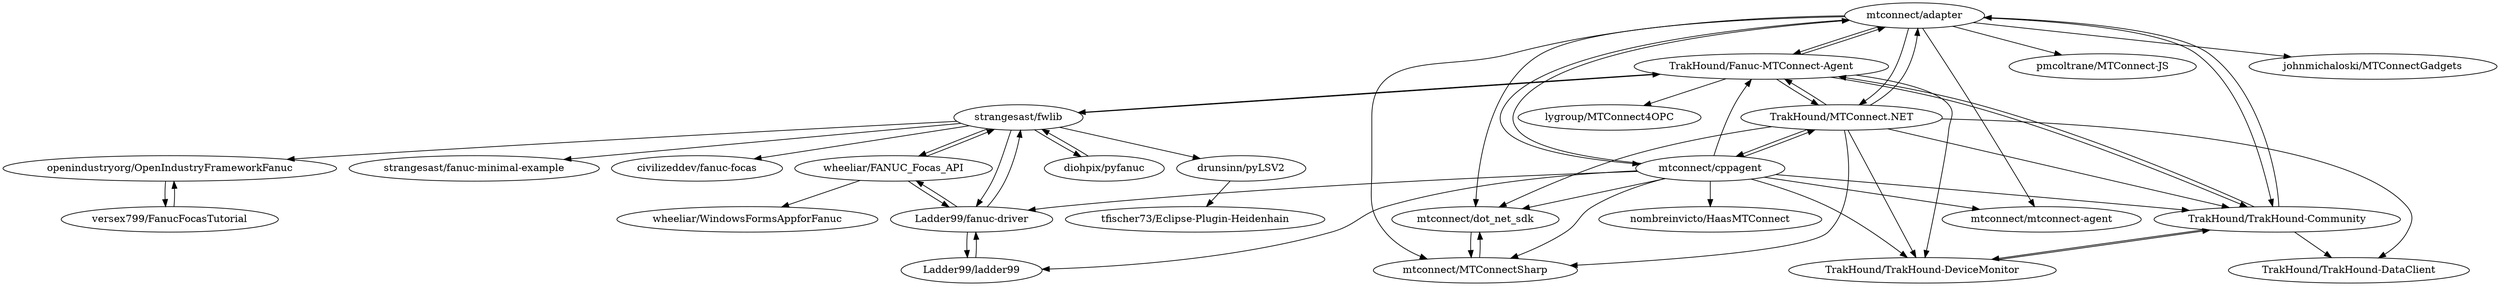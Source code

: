 digraph G {
"mtconnect/dot_net_sdk" -> "mtconnect/MTConnectSharp"
"openindustryorg/OpenIndustryFrameworkFanuc" -> "versex799/FanucFocasTutorial"
"versex799/FanucFocasTutorial" -> "openindustryorg/OpenIndustryFrameworkFanuc"
"strangesast/fwlib" -> "wheeliar/FANUC_Focas_API"
"strangesast/fwlib" -> "TrakHound/Fanuc-MTConnect-Agent"
"strangesast/fwlib" -> "diohpix/pyfanuc"
"strangesast/fwlib" -> "Ladder99/fanuc-driver"
"strangesast/fwlib" -> "drunsinn/pyLSV2"
"strangesast/fwlib" -> "openindustryorg/OpenIndustryFrameworkFanuc"
"strangesast/fwlib" -> "strangesast/fanuc-minimal-example"
"strangesast/fwlib" -> "civilizeddev/fanuc-focas"
"Ladder99/ladder99" -> "Ladder99/fanuc-driver"
"mtconnect/MTConnectSharp" -> "mtconnect/dot_net_sdk"
"Ladder99/fanuc-driver" -> "Ladder99/ladder99"
"Ladder99/fanuc-driver" -> "strangesast/fwlib"
"Ladder99/fanuc-driver" -> "wheeliar/FANUC_Focas_API"
"drunsinn/pyLSV2" -> "tfischer73/Eclipse-Plugin-Heidenhain"
"mtconnect/adapter" -> "mtconnect/cppagent"
"mtconnect/adapter" -> "TrakHound/Fanuc-MTConnect-Agent"
"mtconnect/adapter" -> "TrakHound/TrakHound-Community"
"mtconnect/adapter" -> "mtconnect/mtconnect-agent"
"mtconnect/adapter" -> "mtconnect/MTConnectSharp"
"mtconnect/adapter" -> "pmcoltrane/MTConnect-JS"
"mtconnect/adapter" -> "mtconnect/dot_net_sdk"
"mtconnect/adapter" -> "TrakHound/MTConnect.NET"
"mtconnect/adapter" -> "johnmichaloski/MTConnectGadgets"
"mtconnect/cppagent" -> "mtconnect/adapter"
"mtconnect/cppagent" -> "TrakHound/MTConnect.NET"
"mtconnect/cppagent" -> "TrakHound/TrakHound-DeviceMonitor"
"mtconnect/cppagent" -> "TrakHound/TrakHound-Community"
"mtconnect/cppagent" -> "TrakHound/Fanuc-MTConnect-Agent"
"mtconnect/cppagent" -> "mtconnect/dot_net_sdk"
"mtconnect/cppagent" -> "mtconnect/MTConnectSharp"
"mtconnect/cppagent" -> "nombreinvicto/HaasMTConnect"
"mtconnect/cppagent" -> "Ladder99/fanuc-driver"
"mtconnect/cppagent" -> "Ladder99/ladder99"
"mtconnect/cppagent" -> "mtconnect/mtconnect-agent"
"diohpix/pyfanuc" -> "strangesast/fwlib"
"TrakHound/TrakHound-Community" -> "TrakHound/TrakHound-DeviceMonitor"
"TrakHound/TrakHound-Community" -> "mtconnect/adapter"
"TrakHound/TrakHound-Community" -> "TrakHound/Fanuc-MTConnect-Agent"
"TrakHound/TrakHound-Community" -> "TrakHound/TrakHound-DataClient"
"TrakHound/MTConnect.NET" -> "TrakHound/Fanuc-MTConnect-Agent"
"TrakHound/MTConnect.NET" -> "mtconnect/cppagent"
"TrakHound/MTConnect.NET" -> "TrakHound/TrakHound-DeviceMonitor"
"TrakHound/MTConnect.NET" -> "mtconnect/dot_net_sdk"
"TrakHound/MTConnect.NET" -> "TrakHound/TrakHound-Community"
"TrakHound/MTConnect.NET" -> "mtconnect/adapter"
"TrakHound/MTConnect.NET" -> "mtconnect/MTConnectSharp"
"TrakHound/MTConnect.NET" -> "TrakHound/TrakHound-DataClient"
"wheeliar/FANUC_Focas_API" -> "strangesast/fwlib"
"wheeliar/FANUC_Focas_API" -> "wheeliar/WindowsFormsAppforFanuc"
"wheeliar/FANUC_Focas_API" -> "Ladder99/fanuc-driver"
"TrakHound/Fanuc-MTConnect-Agent" -> "mtconnect/adapter"
"TrakHound/Fanuc-MTConnect-Agent" -> "TrakHound/TrakHound-Community"
"TrakHound/Fanuc-MTConnect-Agent" -> "TrakHound/TrakHound-DeviceMonitor"
"TrakHound/Fanuc-MTConnect-Agent" -> "TrakHound/MTConnect.NET"
"TrakHound/Fanuc-MTConnect-Agent" -> "lygroup/MTConnect4OPC"
"TrakHound/Fanuc-MTConnect-Agent" -> "strangesast/fwlib"
"TrakHound/TrakHound-DeviceMonitor" -> "TrakHound/TrakHound-Community"
"mtconnect/dot_net_sdk" ["l"="4.467,44.048"]
"mtconnect/MTConnectSharp" ["l"="4.481,44.045"]
"openindustryorg/OpenIndustryFrameworkFanuc" ["l"="4.373,44.052"]
"versex799/FanucFocasTutorial" ["l"="4.359,44.064"]
"strangesast/fwlib" ["l"="4.397,44.028"]
"wheeliar/FANUC_Focas_API" ["l"="4.387,44.042"]
"TrakHound/Fanuc-MTConnect-Agent" ["l"="4.438,44.027"]
"diohpix/pyfanuc" ["l"="4.386,44.012"]
"Ladder99/fanuc-driver" ["l"="4.41,44.044"]
"drunsinn/pyLSV2" ["l"="4.363,44.011"]
"strangesast/fanuc-minimal-example" ["l"="4.373,44.026"]
"civilizeddev/fanuc-focas" ["l"="4.404,44.011"]
"Ladder99/ladder99" ["l"="4.426,44.055"]
"tfischer73/Eclipse-Plugin-Heidenhain" ["l"="4.345,44.001"]
"mtconnect/adapter" ["l"="4.474,44.034"]
"mtconnect/cppagent" ["l"="4.45,44.044"]
"TrakHound/TrakHound-Community" ["l"="4.463,44.021"]
"mtconnect/mtconnect-agent" ["l"="4.474,44.057"]
"pmcoltrane/MTConnect-JS" ["l"="4.502,44.037"]
"TrakHound/MTConnect.NET" ["l"="4.458,44.032"]
"johnmichaloski/MTConnectGadgets" ["l"="4.498,44.024"]
"TrakHound/TrakHound-DeviceMonitor" ["l"="4.448,44.017"]
"nombreinvicto/HaasMTConnect" ["l"="4.45,44.066"]
"TrakHound/TrakHound-DataClient" ["l"="4.477,44.014"]
"wheeliar/WindowsFormsAppforFanuc" ["l"="4.359,44.042"]
"lygroup/MTConnect4OPC" ["l"="4.434,44.004"]
}